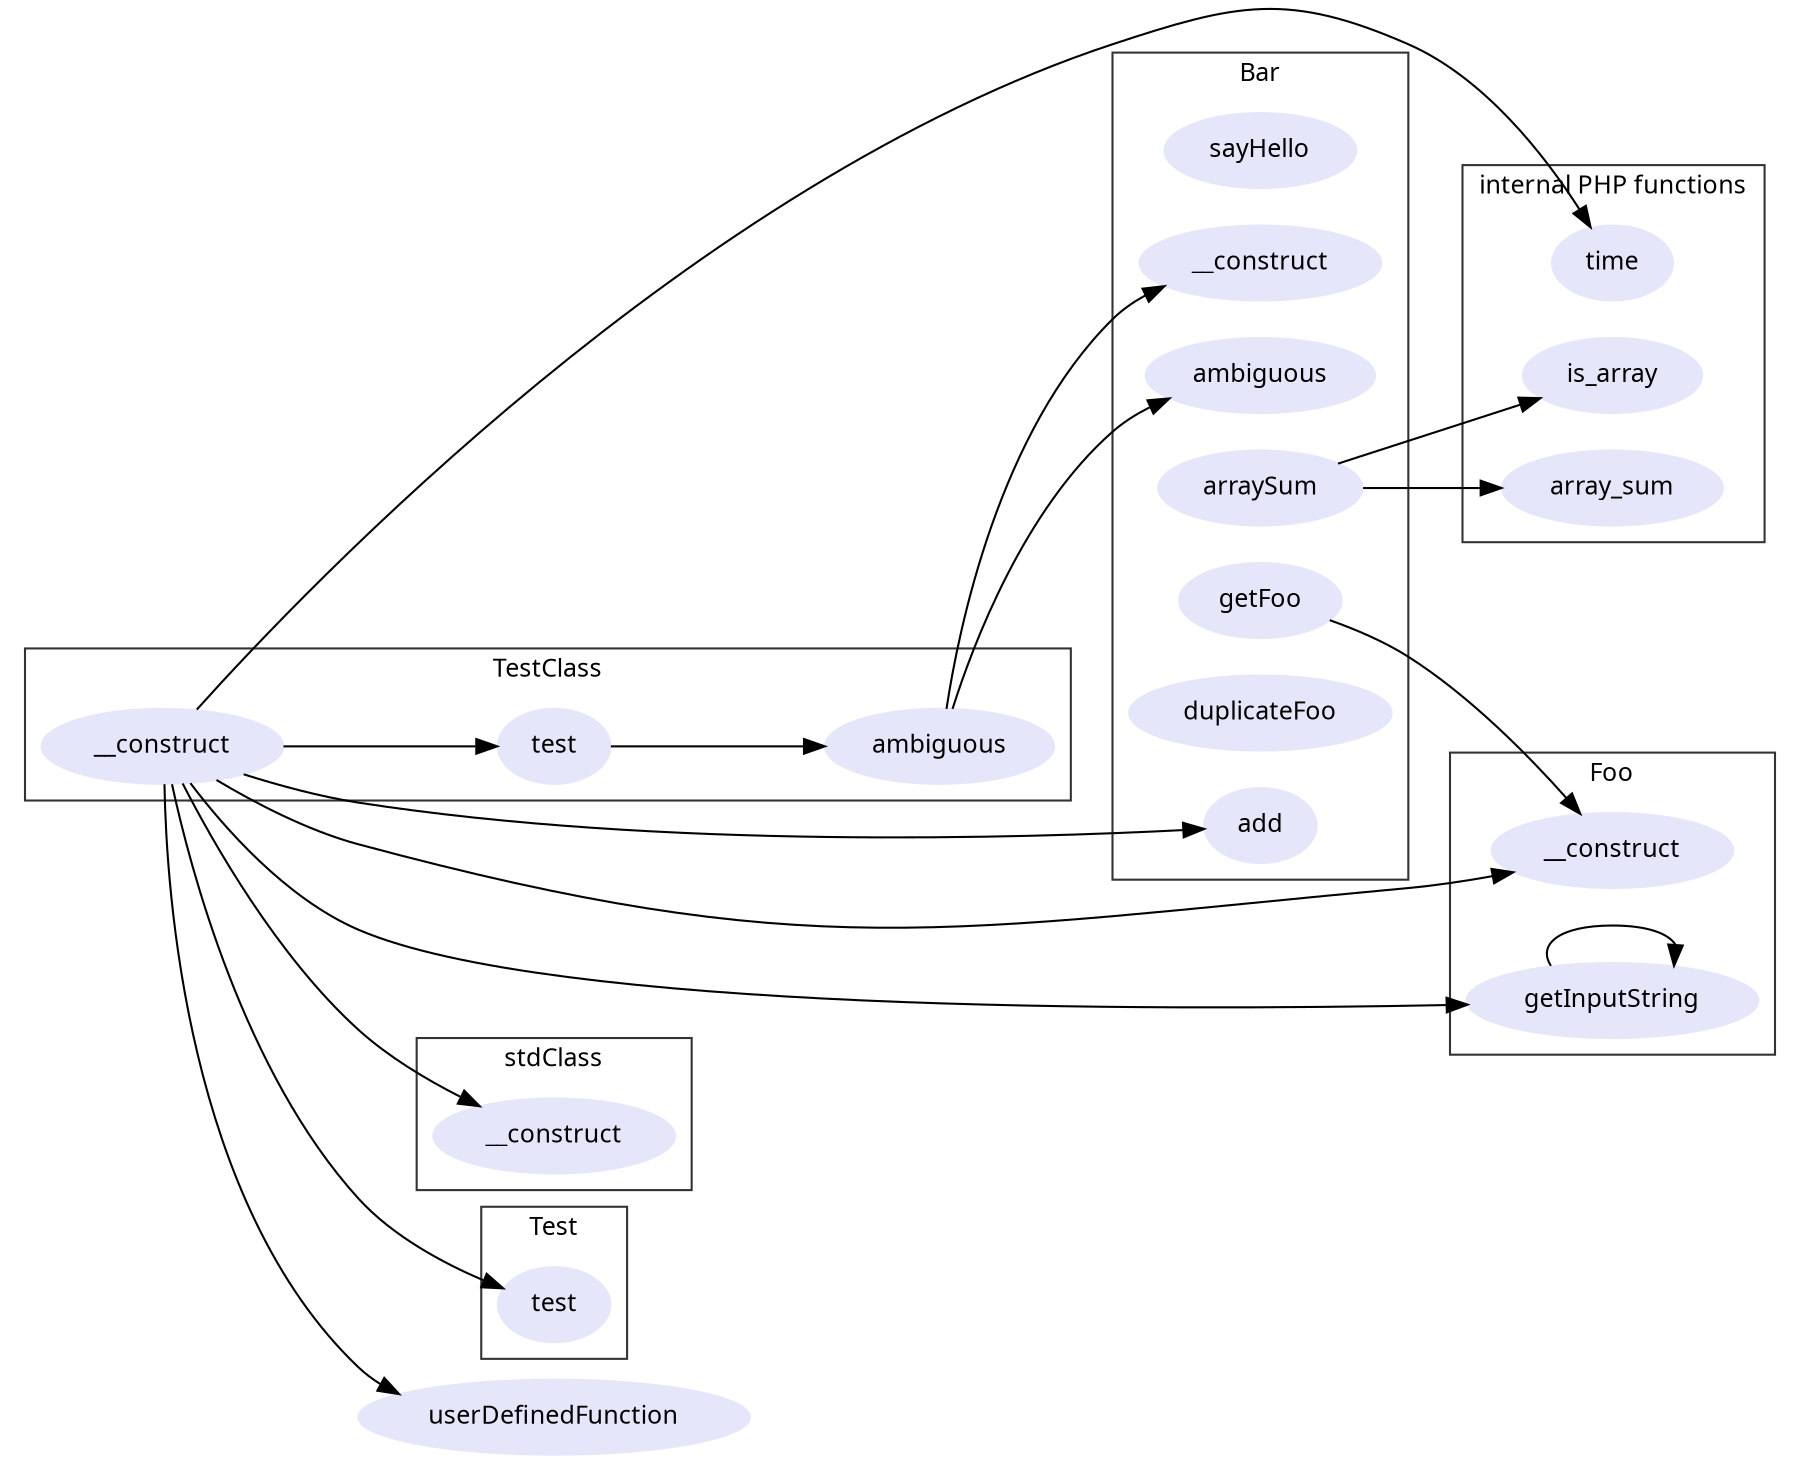 digraph G {
	graph [fontname=Verdana, fontsize=12, rankdir=LR];
	node [label="\N"];
	graph [bb="0,0,864,769"];
	subgraph cluster_Bar {
		graph [label=Bar,
			color=gray20,
			lp="607,640",
			bb="536,252,678,652"];
		"Bar::sayHello()" [label=sayHello, fontname=Verdana, fontsize=12, style=filled, color=lavender, shape=ellipse, pos="607,602", width="1.28", height="0.50"];
		"Bar::ambiguous()" [label=ambiguous, fontname=Verdana, fontsize=12, style=filled, color=lavender, shape=ellipse, pos="607,494", width="1.53", height="0.50"];
		"Bar::add($x, $y)" [label=add, fontname=Verdana, fontsize=12, style=filled, color=lavender, shape=ellipse, pos="607,278", width="0.75", height="0.50"];
		"Bar::arraySum($array)" [label=arraySum, fontname=Verdana, fontsize=12, style=filled, color=lavender, shape=ellipse, pos="607,440", width="1.36", height="0.50"];
		"Bar::getFoo()" [label=getFoo, fontname=Verdana, fontsize=12, style=filled, color=lavender, shape=ellipse, pos="607,386", width="1.08", height="0.50"];
		"Bar::duplicateFoo($inputFoo)" [label=duplicateFoo, fontname=Verdana, fontsize=12, style=filled, color=lavender, shape=ellipse, pos="607,332", width="1.75", height="0.50"];
		"Bar::__construct()" [label=__construct, fontname=Verdana, fontsize=12, style=filled, color=lavender, shape=ellipse, pos="607,548", width="1.61", height="0.50"];
	}
	subgraph "cluster_internal PHP functions" {
		graph [label="internal PHP functions",
			color=gray20,
			lp="778,586",
			bb="701,414,854,598"];
		"is_array()" [label=is_array, fontname=Verdana, fontsize=12, style=filled, color=lavender, shape=ellipse, pos="777,494", width="1.19", height="0.50"];
		"array_sum()" [label=array_sum, fontname=Verdana, fontsize=12, style=filled, color=lavender, shape=ellipse, pos="777,440", width="1.47", height="0.50"];
		"time()" [label=time, fontname=Verdana, fontsize=12, style=filled, color=lavender, shape=ellipse, pos="777,548", width="0.81", height="0.50"];
	}
	subgraph cluster_Foo {
		graph [label=Foo,
			color=gray20,
			lp="777,304",
			bb="698,168,856,316"];
		"Foo::__construct()" [label=__construct, fontname=Verdana, fontsize=12, style=filled, color=lavender, shape=ellipse, pos="777,266", width="1.61", height="0.50"];
		"Foo::getInputString()" [label=getInputString, fontname=Verdana, fontsize=12, style=filled, color=lavender, shape=ellipse, pos="777,194", width="1.94", height="0.50"];
		"Foo::getInputString()" -> "Foo::getInputString()" [pos="e,807,211 747,211 741,221 751,230 777,230 794,230 804,226 807,221"];
	}
	subgraph cluster_TestClass {
		graph [label=TestClass,
			color=gray20,
			lp="262,358",
			bb="8,294,516,370"];
		"TestClass::__construct()" [label=__construct, fontname=Verdana, fontsize=12, style=filled, color=lavender, shape=ellipse, pos="75,320", width="1.61", height="0.50"];
		"TestClass::test($nix, $ar, &$ref, $std, $na, $opt, $def)" [label=test, fontname=Verdana, fontsize=12, style=filled, color=lavender, shape=ellipse, pos="265,320", width="0.75", height="0.50"];
		"TestClass::ambiguous()" [label=ambiguous, fontname=Verdana, fontsize=12, style=filled, color=lavender, shape=ellipse, pos="452,320", width="1.53", height="0.50"];
		"TestClass::__construct()" -> "TestClass::test($nix, $ar, &$ref, $std, $na, $opt, $def)" [pos="e,237,320 134,320 164,320 200,320 227,320"];
		"TestClass::test($nix, $ar, &$ref, $std, $na, $opt, $def)" -> "TestClass::ambiguous()" [pos="e,396,320 293,320 317,320 354,320 386,320"];
	}
	subgraph cluster_stdClass {
		graph [label=stdClass,
			color=gray20,
			lp="265,164",
			bb="198,100,332,176"];
		"stdClass::__construct()" [label=__construct, fontname=Verdana, fontsize=12, style=filled, color=lavender, shape=ellipse, pos="265,126", width="1.61", height="0.50"];
	}
	subgraph cluster_Test {
		graph [label=Test,
			color=gray20,
			lp="265,80",
			bb="229,16,301,92"];
		"Test::test()" [label=test, fontname=Verdana, fontsize=12, style=filled, color=lavender, shape=ellipse, pos="265,42", width="0.75", height="0.50"];
	}
	"userDefinedFunction($nix, $ar, &$ref, $std, $na, $opt, $def)" [label=userDefinedFunction, fontname=Verdana, fontsize=12, style=filled, color=lavender, shape=ellipse, pos="265,396", width="2.61", height="0.50"];
	"Bar::arraySum($array)" -> "is_array()" [pos="e,742,483 644,452 670,460 705,471 732,480"];
	"Bar::arraySum($array)" -> "array_sum()" [pos="e,723,440 656,440 674,440 694,440 713,440"];
	"Bar::getFoo()" -> "Foo::__construct()" [pos="e,762,284 640,376 653,372 667,366 678,359 708,340 736,312 755,292"];
	"TestClass::__construct()" -> "Foo::__construct()" [pos="e,729,256 101,304 120,293 146,280 170,273 389,215 453,228 678,248 692,250 706,252 719,254"];
	"TestClass::__construct()" -> "stdClass::__construct()" [pos="e,231,141 84,302 99,273 130,217 170,180 185,166 205,154 222,146"];
	"TestClass::__construct()" -> "Foo::getInputString()" [pos="e,715,185 88,302 105,282 135,248 170,233 351,157 588,171 705,184"];
	"TestClass::__construct()" -> "Bar::add($x, $y)" [pos="e,580,277 114,307 131,301 152,296 170,293 317,270 494,274 570,277"];
	"TestClass::__construct()" -> "Test::test()" [pos="e,241,51 79,302 88,261 114,159 170,96 187,77 212,63 232,55"];
	"TestClass::__construct()" -> "userDefinedFunction($nix, $ar, &$ref, $std, $na, $opt, $def)" [pos="e,198,383 99,336 118,349 145,364 170,374 176,377 182,379 188,380"];
	"TestClass::__construct()" -> "time()" [pos="e,767,565 77,338 86,402 118,616 170,656 351,792 472,746 678,656 716,639 745,600 762,574"];
	"TestClass::ambiguous()" -> "Bar::__construct()" [pos="e,561,537 455,338 461,377 482,469 536,521 541,526 546,529 552,532"];
	"TestClass::ambiguous()" -> "Bar::ambiguous()" [pos="e,564,483 458,338 468,369 494,432 536,467 541,472 548,476 555,479"];
}
